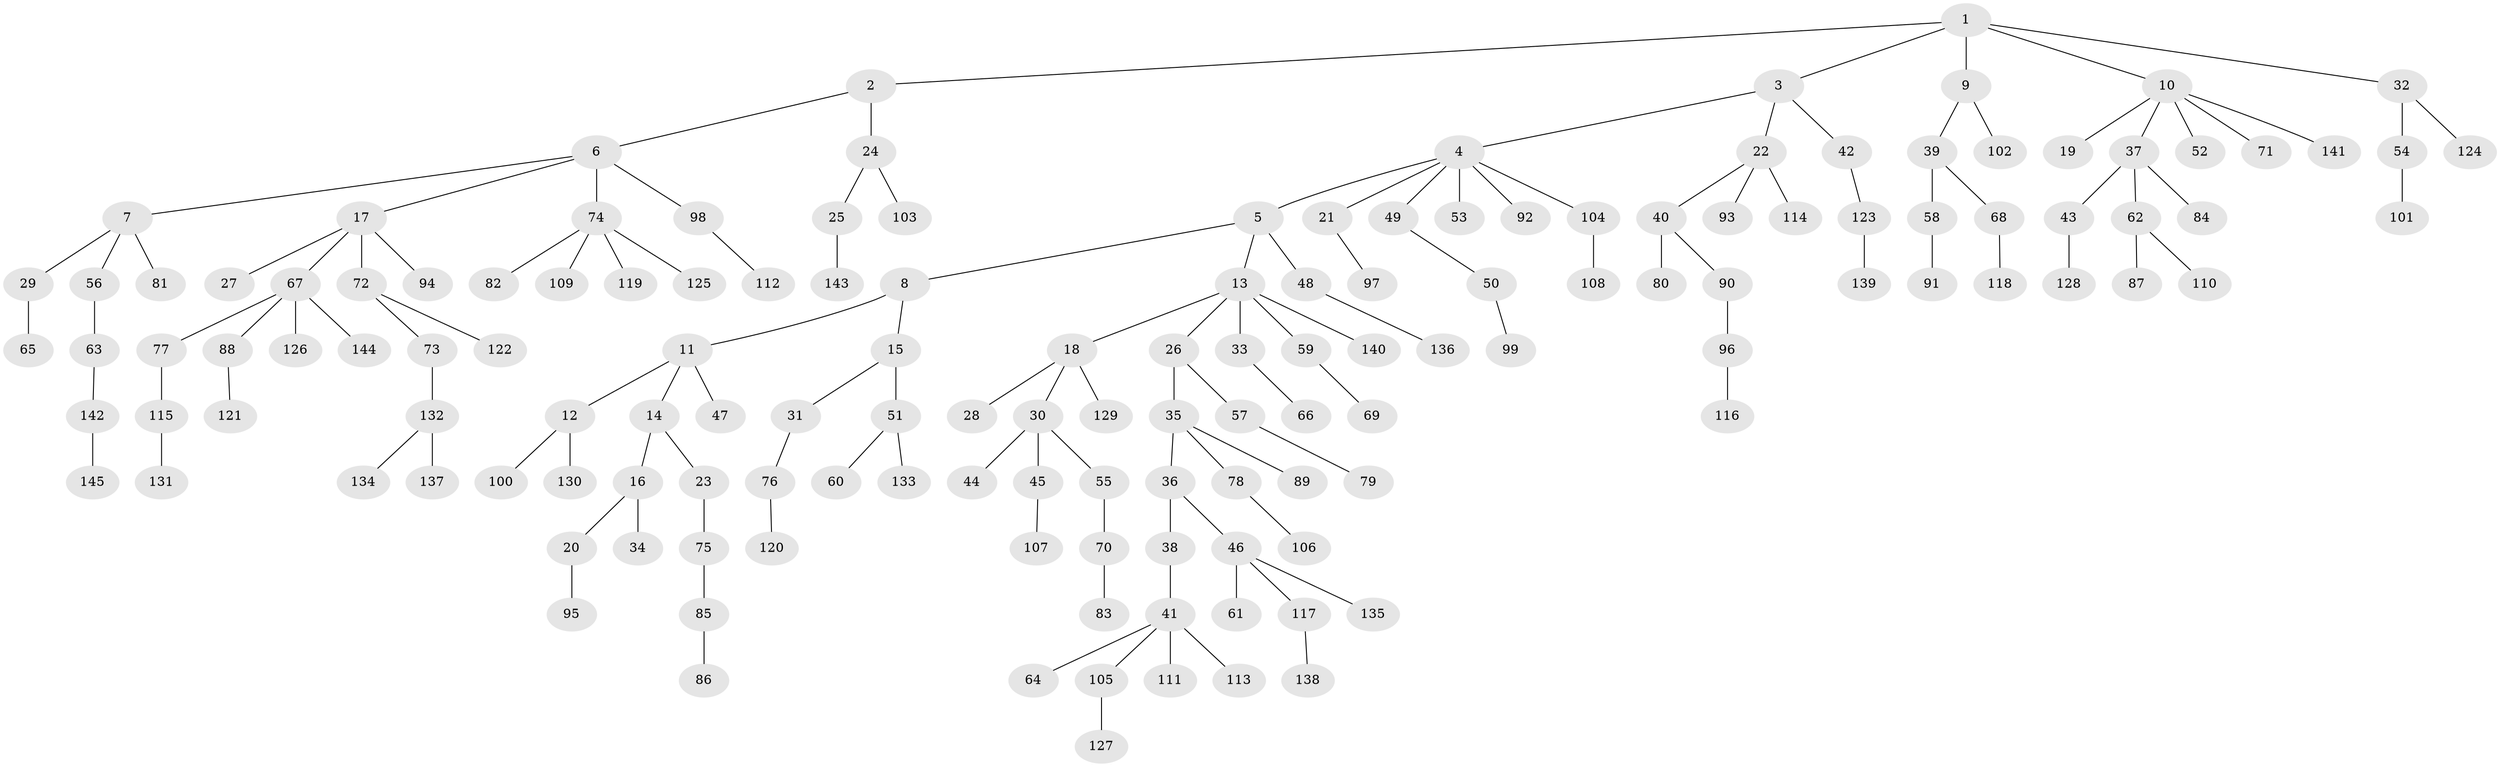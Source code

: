 // coarse degree distribution, {5: 0.045454545454545456, 3: 0.17045454545454544, 4: 0.06818181818181818, 2: 0.19318181818181818, 1: 0.5113636363636364, 6: 0.011363636363636364}
// Generated by graph-tools (version 1.1) at 2025/37/03/04/25 23:37:20]
// undirected, 145 vertices, 144 edges
graph export_dot {
  node [color=gray90,style=filled];
  1;
  2;
  3;
  4;
  5;
  6;
  7;
  8;
  9;
  10;
  11;
  12;
  13;
  14;
  15;
  16;
  17;
  18;
  19;
  20;
  21;
  22;
  23;
  24;
  25;
  26;
  27;
  28;
  29;
  30;
  31;
  32;
  33;
  34;
  35;
  36;
  37;
  38;
  39;
  40;
  41;
  42;
  43;
  44;
  45;
  46;
  47;
  48;
  49;
  50;
  51;
  52;
  53;
  54;
  55;
  56;
  57;
  58;
  59;
  60;
  61;
  62;
  63;
  64;
  65;
  66;
  67;
  68;
  69;
  70;
  71;
  72;
  73;
  74;
  75;
  76;
  77;
  78;
  79;
  80;
  81;
  82;
  83;
  84;
  85;
  86;
  87;
  88;
  89;
  90;
  91;
  92;
  93;
  94;
  95;
  96;
  97;
  98;
  99;
  100;
  101;
  102;
  103;
  104;
  105;
  106;
  107;
  108;
  109;
  110;
  111;
  112;
  113;
  114;
  115;
  116;
  117;
  118;
  119;
  120;
  121;
  122;
  123;
  124;
  125;
  126;
  127;
  128;
  129;
  130;
  131;
  132;
  133;
  134;
  135;
  136;
  137;
  138;
  139;
  140;
  141;
  142;
  143;
  144;
  145;
  1 -- 2;
  1 -- 3;
  1 -- 9;
  1 -- 10;
  1 -- 32;
  2 -- 6;
  2 -- 24;
  3 -- 4;
  3 -- 22;
  3 -- 42;
  4 -- 5;
  4 -- 21;
  4 -- 49;
  4 -- 53;
  4 -- 92;
  4 -- 104;
  5 -- 8;
  5 -- 13;
  5 -- 48;
  6 -- 7;
  6 -- 17;
  6 -- 74;
  6 -- 98;
  7 -- 29;
  7 -- 56;
  7 -- 81;
  8 -- 11;
  8 -- 15;
  9 -- 39;
  9 -- 102;
  10 -- 19;
  10 -- 37;
  10 -- 52;
  10 -- 71;
  10 -- 141;
  11 -- 12;
  11 -- 14;
  11 -- 47;
  12 -- 100;
  12 -- 130;
  13 -- 18;
  13 -- 26;
  13 -- 33;
  13 -- 59;
  13 -- 140;
  14 -- 16;
  14 -- 23;
  15 -- 31;
  15 -- 51;
  16 -- 20;
  16 -- 34;
  17 -- 27;
  17 -- 67;
  17 -- 72;
  17 -- 94;
  18 -- 28;
  18 -- 30;
  18 -- 129;
  20 -- 95;
  21 -- 97;
  22 -- 40;
  22 -- 93;
  22 -- 114;
  23 -- 75;
  24 -- 25;
  24 -- 103;
  25 -- 143;
  26 -- 35;
  26 -- 57;
  29 -- 65;
  30 -- 44;
  30 -- 45;
  30 -- 55;
  31 -- 76;
  32 -- 54;
  32 -- 124;
  33 -- 66;
  35 -- 36;
  35 -- 78;
  35 -- 89;
  36 -- 38;
  36 -- 46;
  37 -- 43;
  37 -- 62;
  37 -- 84;
  38 -- 41;
  39 -- 58;
  39 -- 68;
  40 -- 80;
  40 -- 90;
  41 -- 64;
  41 -- 105;
  41 -- 111;
  41 -- 113;
  42 -- 123;
  43 -- 128;
  45 -- 107;
  46 -- 61;
  46 -- 117;
  46 -- 135;
  48 -- 136;
  49 -- 50;
  50 -- 99;
  51 -- 60;
  51 -- 133;
  54 -- 101;
  55 -- 70;
  56 -- 63;
  57 -- 79;
  58 -- 91;
  59 -- 69;
  62 -- 87;
  62 -- 110;
  63 -- 142;
  67 -- 77;
  67 -- 88;
  67 -- 126;
  67 -- 144;
  68 -- 118;
  70 -- 83;
  72 -- 73;
  72 -- 122;
  73 -- 132;
  74 -- 82;
  74 -- 109;
  74 -- 119;
  74 -- 125;
  75 -- 85;
  76 -- 120;
  77 -- 115;
  78 -- 106;
  85 -- 86;
  88 -- 121;
  90 -- 96;
  96 -- 116;
  98 -- 112;
  104 -- 108;
  105 -- 127;
  115 -- 131;
  117 -- 138;
  123 -- 139;
  132 -- 134;
  132 -- 137;
  142 -- 145;
}
